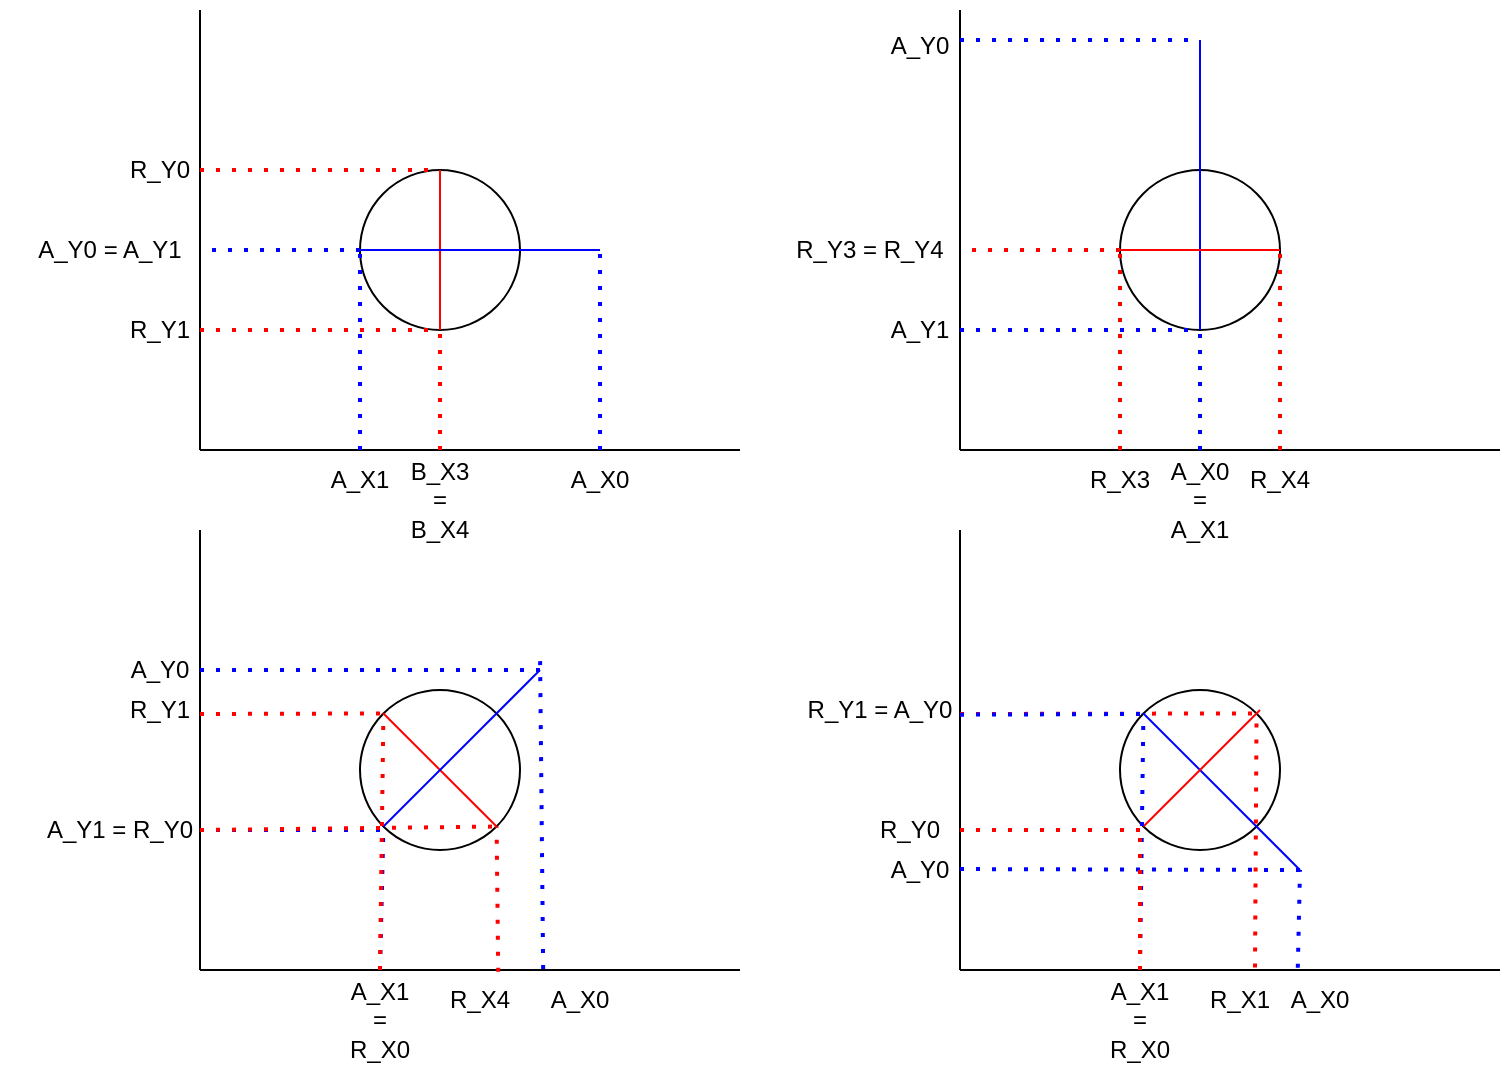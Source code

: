 <mxfile version="20.4.0" type="device"><diagram id="RraodaLnkZd1OcCMdTml" name="Page-1"><mxGraphModel dx="475" dy="276" grid="1" gridSize="10" guides="1" tooltips="1" connect="1" arrows="1" fold="1" page="1" pageScale="1" pageWidth="850" pageHeight="1100" math="0" shadow="0"><root><mxCell id="0"/><mxCell id="1" parent="0"/><mxCell id="yKA4MWNcFdr6iLDtsHZ2-1" value="" style="ellipse;whiteSpace=wrap;html=1;aspect=fixed;" vertex="1" parent="1"><mxGeometry x="210" y="140" width="80" height="80" as="geometry"/></mxCell><mxCell id="yKA4MWNcFdr6iLDtsHZ2-2" value="" style="endArrow=none;html=1;rounded=0;entryX=0.5;entryY=0;entryDx=0;entryDy=0;exitX=0.5;exitY=1;exitDx=0;exitDy=0;strokeColor=#FF0000;" edge="1" parent="1" source="yKA4MWNcFdr6iLDtsHZ2-1" target="yKA4MWNcFdr6iLDtsHZ2-1"><mxGeometry width="50" height="50" relative="1" as="geometry"><mxPoint x="220" y="220" as="sourcePoint"/><mxPoint x="270" y="170" as="targetPoint"/></mxGeometry></mxCell><mxCell id="yKA4MWNcFdr6iLDtsHZ2-3" value="" style="endArrow=none;html=1;rounded=0;strokeColor=#0000FF;exitX=0;exitY=0.5;exitDx=0;exitDy=0;" edge="1" parent="1" source="yKA4MWNcFdr6iLDtsHZ2-1"><mxGeometry width="50" height="50" relative="1" as="geometry"><mxPoint x="340" y="250" as="sourcePoint"/><mxPoint x="330" y="180" as="targetPoint"/></mxGeometry></mxCell><mxCell id="yKA4MWNcFdr6iLDtsHZ2-4" value="" style="endArrow=none;html=1;rounded=0;strokeColor=#000000;" edge="1" parent="1"><mxGeometry width="50" height="50" relative="1" as="geometry"><mxPoint x="130" y="280" as="sourcePoint"/><mxPoint x="400" y="280" as="targetPoint"/></mxGeometry></mxCell><mxCell id="yKA4MWNcFdr6iLDtsHZ2-5" value="" style="endArrow=none;html=1;rounded=0;strokeColor=#000000;" edge="1" parent="1"><mxGeometry width="50" height="50" relative="1" as="geometry"><mxPoint x="130" y="280" as="sourcePoint"/><mxPoint x="130" y="60" as="targetPoint"/></mxGeometry></mxCell><mxCell id="yKA4MWNcFdr6iLDtsHZ2-6" value="" style="endArrow=none;dashed=1;html=1;dashPattern=1 3;strokeWidth=2;rounded=0;strokeColor=#0000FF;" edge="1" parent="1"><mxGeometry width="50" height="50" relative="1" as="geometry"><mxPoint x="330" y="280" as="sourcePoint"/><mxPoint x="330" y="180" as="targetPoint"/></mxGeometry></mxCell><mxCell id="yKA4MWNcFdr6iLDtsHZ2-7" value="" style="endArrow=none;dashed=1;html=1;dashPattern=1 3;strokeWidth=2;rounded=0;strokeColor=#0000FF;" edge="1" parent="1"><mxGeometry width="50" height="50" relative="1" as="geometry"><mxPoint x="210" y="280" as="sourcePoint"/><mxPoint x="210" y="180" as="targetPoint"/></mxGeometry></mxCell><mxCell id="yKA4MWNcFdr6iLDtsHZ2-8" value="" style="endArrow=none;dashed=1;html=1;dashPattern=1 3;strokeWidth=2;rounded=0;strokeColor=#0000FF;" edge="1" parent="1"><mxGeometry width="50" height="50" relative="1" as="geometry"><mxPoint x="210" y="180" as="sourcePoint"/><mxPoint x="130" y="180" as="targetPoint"/></mxGeometry></mxCell><mxCell id="yKA4MWNcFdr6iLDtsHZ2-9" value="" style="endArrow=none;dashed=1;html=1;dashPattern=1 3;strokeWidth=2;rounded=0;strokeColor=#FF0000;entryX=0.5;entryY=1;entryDx=0;entryDy=0;" edge="1" parent="1" target="yKA4MWNcFdr6iLDtsHZ2-1"><mxGeometry width="50" height="50" relative="1" as="geometry"><mxPoint x="250" y="280" as="sourcePoint"/><mxPoint x="290" y="230" as="targetPoint"/></mxGeometry></mxCell><mxCell id="yKA4MWNcFdr6iLDtsHZ2-10" value="" style="endArrow=none;dashed=1;html=1;dashPattern=1 3;strokeWidth=2;rounded=0;strokeColor=#FF0000;" edge="1" parent="1"><mxGeometry width="50" height="50" relative="1" as="geometry"><mxPoint x="130" y="220" as="sourcePoint"/><mxPoint x="250" y="220" as="targetPoint"/></mxGeometry></mxCell><mxCell id="yKA4MWNcFdr6iLDtsHZ2-11" value="" style="endArrow=none;dashed=1;html=1;dashPattern=1 3;strokeWidth=2;rounded=0;strokeColor=#FF0000;entryX=0.5;entryY=0;entryDx=0;entryDy=0;" edge="1" parent="1" target="yKA4MWNcFdr6iLDtsHZ2-1"><mxGeometry width="50" height="50" relative="1" as="geometry"><mxPoint x="130" y="140" as="sourcePoint"/><mxPoint x="220" y="120" as="targetPoint"/></mxGeometry></mxCell><mxCell id="yKA4MWNcFdr6iLDtsHZ2-12" value="A_X1" style="text;html=1;strokeColor=none;fillColor=none;align=center;verticalAlign=middle;whiteSpace=wrap;rounded=0;" vertex="1" parent="1"><mxGeometry x="180" y="280" width="60" height="30" as="geometry"/></mxCell><mxCell id="yKA4MWNcFdr6iLDtsHZ2-13" value="A_X0" style="text;html=1;strokeColor=none;fillColor=none;align=center;verticalAlign=middle;whiteSpace=wrap;rounded=0;" vertex="1" parent="1"><mxGeometry x="300" y="280" width="60" height="30" as="geometry"/></mxCell><mxCell id="yKA4MWNcFdr6iLDtsHZ2-14" value="B_X3&lt;br&gt;=&lt;br&gt;B_X4" style="text;html=1;strokeColor=none;fillColor=none;align=center;verticalAlign=middle;whiteSpace=wrap;rounded=0;" vertex="1" parent="1"><mxGeometry x="220" y="290" width="60" height="30" as="geometry"/></mxCell><mxCell id="yKA4MWNcFdr6iLDtsHZ2-15" value="A_Y0 = A_Y1" style="text;html=1;strokeColor=none;fillColor=none;align=center;verticalAlign=middle;whiteSpace=wrap;rounded=0;" vertex="1" parent="1"><mxGeometry x="30" y="165" width="110" height="30" as="geometry"/></mxCell><mxCell id="yKA4MWNcFdr6iLDtsHZ2-16" value="R_Y0" style="text;html=1;strokeColor=none;fillColor=none;align=center;verticalAlign=middle;whiteSpace=wrap;rounded=0;" vertex="1" parent="1"><mxGeometry x="80" y="120" width="60" height="40" as="geometry"/></mxCell><mxCell id="yKA4MWNcFdr6iLDtsHZ2-17" value="R_Y1" style="text;html=1;strokeColor=none;fillColor=none;align=center;verticalAlign=middle;whiteSpace=wrap;rounded=0;" vertex="1" parent="1"><mxGeometry x="80" y="200" width="60" height="40" as="geometry"/></mxCell><mxCell id="yKA4MWNcFdr6iLDtsHZ2-35" value="" style="ellipse;whiteSpace=wrap;html=1;aspect=fixed;" vertex="1" parent="1"><mxGeometry x="590" y="140" width="80" height="80" as="geometry"/></mxCell><mxCell id="yKA4MWNcFdr6iLDtsHZ2-36" value="" style="endArrow=none;html=1;rounded=0;exitX=0.5;exitY=1;exitDx=0;exitDy=0;strokeColor=#0000FF;" edge="1" parent="1" source="yKA4MWNcFdr6iLDtsHZ2-35"><mxGeometry width="50" height="50" relative="1" as="geometry"><mxPoint x="600" y="220" as="sourcePoint"/><mxPoint x="630" y="75" as="targetPoint"/></mxGeometry></mxCell><mxCell id="yKA4MWNcFdr6iLDtsHZ2-37" value="" style="endArrow=none;html=1;rounded=0;strokeColor=#FF0000;exitX=0;exitY=0.5;exitDx=0;exitDy=0;" edge="1" parent="1" source="yKA4MWNcFdr6iLDtsHZ2-35"><mxGeometry width="50" height="50" relative="1" as="geometry"><mxPoint x="720" y="250" as="sourcePoint"/><mxPoint x="670" y="180" as="targetPoint"/></mxGeometry></mxCell><mxCell id="yKA4MWNcFdr6iLDtsHZ2-38" value="" style="endArrow=none;html=1;rounded=0;strokeColor=#000000;" edge="1" parent="1"><mxGeometry width="50" height="50" relative="1" as="geometry"><mxPoint x="510" y="280" as="sourcePoint"/><mxPoint x="780" y="280" as="targetPoint"/></mxGeometry></mxCell><mxCell id="yKA4MWNcFdr6iLDtsHZ2-39" value="" style="endArrow=none;html=1;rounded=0;strokeColor=#000000;" edge="1" parent="1"><mxGeometry width="50" height="50" relative="1" as="geometry"><mxPoint x="510" y="280" as="sourcePoint"/><mxPoint x="510" y="60" as="targetPoint"/></mxGeometry></mxCell><mxCell id="yKA4MWNcFdr6iLDtsHZ2-40" value="" style="endArrow=none;dashed=1;html=1;dashPattern=1 3;strokeWidth=2;rounded=0;strokeColor=#FF0000;" edge="1" parent="1"><mxGeometry width="50" height="50" relative="1" as="geometry"><mxPoint x="670" y="280" as="sourcePoint"/><mxPoint x="670" y="180" as="targetPoint"/></mxGeometry></mxCell><mxCell id="yKA4MWNcFdr6iLDtsHZ2-41" value="" style="endArrow=none;dashed=1;html=1;dashPattern=1 3;strokeWidth=2;rounded=0;strokeColor=#FF0000;" edge="1" parent="1"><mxGeometry width="50" height="50" relative="1" as="geometry"><mxPoint x="590" y="280" as="sourcePoint"/><mxPoint x="590" y="180" as="targetPoint"/></mxGeometry></mxCell><mxCell id="yKA4MWNcFdr6iLDtsHZ2-42" value="" style="endArrow=none;dashed=1;html=1;dashPattern=1 3;strokeWidth=2;rounded=0;strokeColor=#FF0000;" edge="1" parent="1"><mxGeometry width="50" height="50" relative="1" as="geometry"><mxPoint x="590" y="180" as="sourcePoint"/><mxPoint x="510" y="180" as="targetPoint"/></mxGeometry></mxCell><mxCell id="yKA4MWNcFdr6iLDtsHZ2-43" value="" style="endArrow=none;dashed=1;html=1;dashPattern=1 3;strokeWidth=2;rounded=0;strokeColor=#0000FF;entryX=0.5;entryY=1;entryDx=0;entryDy=0;" edge="1" parent="1" target="yKA4MWNcFdr6iLDtsHZ2-35"><mxGeometry width="50" height="50" relative="1" as="geometry"><mxPoint x="630" y="280" as="sourcePoint"/><mxPoint x="670" y="230" as="targetPoint"/></mxGeometry></mxCell><mxCell id="yKA4MWNcFdr6iLDtsHZ2-44" value="" style="endArrow=none;dashed=1;html=1;dashPattern=1 3;strokeWidth=2;rounded=0;strokeColor=#0000FF;" edge="1" parent="1"><mxGeometry width="50" height="50" relative="1" as="geometry"><mxPoint x="510" y="220" as="sourcePoint"/><mxPoint x="630" y="220" as="targetPoint"/></mxGeometry></mxCell><mxCell id="yKA4MWNcFdr6iLDtsHZ2-45" value="" style="endArrow=none;dashed=1;html=1;dashPattern=1 3;strokeWidth=2;rounded=0;strokeColor=#0000FF;entryX=0.5;entryY=0;entryDx=0;entryDy=0;" edge="1" parent="1"><mxGeometry width="50" height="50" relative="1" as="geometry"><mxPoint x="510" y="75" as="sourcePoint"/><mxPoint x="630" y="75" as="targetPoint"/></mxGeometry></mxCell><mxCell id="yKA4MWNcFdr6iLDtsHZ2-46" value="R_X3" style="text;html=1;strokeColor=none;fillColor=none;align=center;verticalAlign=middle;whiteSpace=wrap;rounded=0;" vertex="1" parent="1"><mxGeometry x="560" y="280" width="60" height="30" as="geometry"/></mxCell><mxCell id="yKA4MWNcFdr6iLDtsHZ2-47" value="R_X4" style="text;html=1;strokeColor=none;fillColor=none;align=center;verticalAlign=middle;whiteSpace=wrap;rounded=0;" vertex="1" parent="1"><mxGeometry x="640" y="280" width="60" height="30" as="geometry"/></mxCell><mxCell id="yKA4MWNcFdr6iLDtsHZ2-48" value="A_X0 &lt;br&gt;= &lt;br&gt;A_X1" style="text;html=1;strokeColor=none;fillColor=none;align=center;verticalAlign=middle;whiteSpace=wrap;rounded=0;" vertex="1" parent="1"><mxGeometry x="600" y="290" width="60" height="30" as="geometry"/></mxCell><mxCell id="yKA4MWNcFdr6iLDtsHZ2-49" value="R_Y3 = R_Y4" style="text;html=1;strokeColor=none;fillColor=none;align=center;verticalAlign=middle;whiteSpace=wrap;rounded=0;" vertex="1" parent="1"><mxGeometry x="410" y="165" width="110" height="30" as="geometry"/></mxCell><mxCell id="yKA4MWNcFdr6iLDtsHZ2-50" value="A_Y0" style="text;html=1;strokeColor=none;fillColor=none;align=center;verticalAlign=middle;whiteSpace=wrap;rounded=0;" vertex="1" parent="1"><mxGeometry x="460" y="55" width="60" height="45" as="geometry"/></mxCell><mxCell id="yKA4MWNcFdr6iLDtsHZ2-51" value="A_Y1" style="text;html=1;strokeColor=none;fillColor=none;align=center;verticalAlign=middle;whiteSpace=wrap;rounded=0;" vertex="1" parent="1"><mxGeometry x="460" y="200" width="60" height="40" as="geometry"/></mxCell><mxCell id="yKA4MWNcFdr6iLDtsHZ2-54" value="" style="ellipse;whiteSpace=wrap;html=1;aspect=fixed;" vertex="1" parent="1"><mxGeometry x="210" y="400" width="80" height="80" as="geometry"/></mxCell><mxCell id="yKA4MWNcFdr6iLDtsHZ2-55" value="" style="endArrow=none;html=1;rounded=0;entryX=0;entryY=0;entryDx=0;entryDy=0;exitX=1;exitY=1;exitDx=0;exitDy=0;strokeColor=#FF0000;" edge="1" parent="1" source="yKA4MWNcFdr6iLDtsHZ2-54" target="yKA4MWNcFdr6iLDtsHZ2-54"><mxGeometry width="50" height="50" relative="1" as="geometry"><mxPoint x="220" y="480" as="sourcePoint"/><mxPoint x="270" y="430" as="targetPoint"/></mxGeometry></mxCell><mxCell id="yKA4MWNcFdr6iLDtsHZ2-56" value="" style="endArrow=none;html=1;rounded=0;strokeColor=#0000FF;exitX=0;exitY=1;exitDx=0;exitDy=0;" edge="1" parent="1" source="yKA4MWNcFdr6iLDtsHZ2-54"><mxGeometry width="50" height="50" relative="1" as="geometry"><mxPoint x="340" y="510" as="sourcePoint"/><mxPoint x="300" y="390" as="targetPoint"/></mxGeometry></mxCell><mxCell id="yKA4MWNcFdr6iLDtsHZ2-57" value="" style="endArrow=none;html=1;rounded=0;strokeColor=#000000;" edge="1" parent="1"><mxGeometry width="50" height="50" relative="1" as="geometry"><mxPoint x="130" y="540" as="sourcePoint"/><mxPoint x="400" y="540" as="targetPoint"/></mxGeometry></mxCell><mxCell id="yKA4MWNcFdr6iLDtsHZ2-58" value="" style="endArrow=none;html=1;rounded=0;strokeColor=#000000;" edge="1" parent="1"><mxGeometry width="50" height="50" relative="1" as="geometry"><mxPoint x="130" y="540" as="sourcePoint"/><mxPoint x="130" y="320" as="targetPoint"/></mxGeometry></mxCell><mxCell id="yKA4MWNcFdr6iLDtsHZ2-59" value="" style="endArrow=none;dashed=1;html=1;dashPattern=1 3;strokeWidth=2;rounded=0;strokeColor=#0000FF;exitX=0.193;exitY=-0.015;exitDx=0;exitDy=0;exitPerimeter=0;" edge="1" parent="1" source="yKA4MWNcFdr6iLDtsHZ2-66"><mxGeometry width="50" height="50" relative="1" as="geometry"><mxPoint x="330" y="540" as="sourcePoint"/><mxPoint x="300" y="380" as="targetPoint"/></mxGeometry></mxCell><mxCell id="yKA4MWNcFdr6iLDtsHZ2-60" value="" style="endArrow=none;dashed=1;html=1;dashPattern=1 3;strokeWidth=2;rounded=0;strokeColor=#0000FF;entryX=0;entryY=1;entryDx=0;entryDy=0;exitX=0.5;exitY=0;exitDx=0;exitDy=0;" edge="1" parent="1" source="yKA4MWNcFdr6iLDtsHZ2-65" target="yKA4MWNcFdr6iLDtsHZ2-54"><mxGeometry width="50" height="50" relative="1" as="geometry"><mxPoint x="210" y="540" as="sourcePoint"/><mxPoint x="210" y="440" as="targetPoint"/></mxGeometry></mxCell><mxCell id="yKA4MWNcFdr6iLDtsHZ2-61" value="" style="endArrow=none;dashed=1;html=1;dashPattern=1 3;strokeWidth=2;rounded=0;strokeColor=#0000FF;" edge="1" parent="1"><mxGeometry width="50" height="50" relative="1" as="geometry"><mxPoint x="220" y="470" as="sourcePoint"/><mxPoint x="130" y="470" as="targetPoint"/></mxGeometry></mxCell><mxCell id="yKA4MWNcFdr6iLDtsHZ2-62" value="" style="endArrow=none;dashed=1;html=1;dashPattern=1 3;strokeWidth=2;rounded=0;strokeColor=#FF0000;entryX=1;entryY=1;entryDx=0;entryDy=0;exitX=0.652;exitY=0.03;exitDx=0;exitDy=0;exitPerimeter=0;" edge="1" parent="1" target="yKA4MWNcFdr6iLDtsHZ2-54" source="yKA4MWNcFdr6iLDtsHZ2-70"><mxGeometry width="50" height="50" relative="1" as="geometry"><mxPoint x="250" y="540" as="sourcePoint"/><mxPoint x="290" y="490" as="targetPoint"/></mxGeometry></mxCell><mxCell id="yKA4MWNcFdr6iLDtsHZ2-63" value="" style="endArrow=none;dashed=1;html=1;dashPattern=1 3;strokeWidth=2;rounded=0;strokeColor=#FF0000;entryX=1;entryY=1;entryDx=0;entryDy=0;" edge="1" parent="1" target="yKA4MWNcFdr6iLDtsHZ2-54"><mxGeometry width="50" height="50" relative="1" as="geometry"><mxPoint x="130" y="470" as="sourcePoint"/><mxPoint x="250" y="480" as="targetPoint"/></mxGeometry></mxCell><mxCell id="yKA4MWNcFdr6iLDtsHZ2-64" value="" style="endArrow=none;dashed=1;html=1;dashPattern=1 3;strokeWidth=2;rounded=0;strokeColor=#FF0000;entryX=0;entryY=0;entryDx=0;entryDy=0;" edge="1" parent="1" target="yKA4MWNcFdr6iLDtsHZ2-54"><mxGeometry width="50" height="50" relative="1" as="geometry"><mxPoint x="130" y="412" as="sourcePoint"/><mxPoint x="220" y="380" as="targetPoint"/></mxGeometry></mxCell><mxCell id="yKA4MWNcFdr6iLDtsHZ2-65" value="A_X1 &lt;br&gt;= &lt;br&gt;R_X0" style="text;html=1;strokeColor=none;fillColor=none;align=center;verticalAlign=middle;whiteSpace=wrap;rounded=0;" vertex="1" parent="1"><mxGeometry x="190" y="540" width="60" height="50" as="geometry"/></mxCell><mxCell id="yKA4MWNcFdr6iLDtsHZ2-66" value="A_X0" style="text;html=1;strokeColor=none;fillColor=none;align=center;verticalAlign=middle;whiteSpace=wrap;rounded=0;" vertex="1" parent="1"><mxGeometry x="290" y="540" width="60" height="30" as="geometry"/></mxCell><mxCell id="yKA4MWNcFdr6iLDtsHZ2-68" value="" style="endArrow=none;dashed=1;html=1;dashPattern=1 3;strokeWidth=2;rounded=0;strokeColor=#FF0000;entryX=0;entryY=0;entryDx=0;entryDy=0;exitX=0.5;exitY=0;exitDx=0;exitDy=0;" edge="1" parent="1" source="yKA4MWNcFdr6iLDtsHZ2-65" target="yKA4MWNcFdr6iLDtsHZ2-54"><mxGeometry width="50" height="50" relative="1" as="geometry"><mxPoint x="289.78" y="550.09" as="sourcePoint"/><mxPoint x="288.284" y="478.284" as="targetPoint"/></mxGeometry></mxCell><mxCell id="yKA4MWNcFdr6iLDtsHZ2-69" value="" style="endArrow=none;dashed=1;html=1;dashPattern=1 3;strokeWidth=2;rounded=0;strokeColor=#0000FF;" edge="1" parent="1"><mxGeometry width="50" height="50" relative="1" as="geometry"><mxPoint x="300" y="390" as="sourcePoint"/><mxPoint x="130" y="390" as="targetPoint"/></mxGeometry></mxCell><mxCell id="yKA4MWNcFdr6iLDtsHZ2-70" value="R_X4" style="text;html=1;strokeColor=none;fillColor=none;align=center;verticalAlign=middle;whiteSpace=wrap;rounded=0;" vertex="1" parent="1"><mxGeometry x="240" y="540" width="60" height="30" as="geometry"/></mxCell><mxCell id="yKA4MWNcFdr6iLDtsHZ2-71" value="A_Y1 = R_Y0" style="text;html=1;strokeColor=none;fillColor=none;align=center;verticalAlign=middle;whiteSpace=wrap;rounded=0;" vertex="1" parent="1"><mxGeometry x="40" y="450" width="100" height="40" as="geometry"/></mxCell><mxCell id="yKA4MWNcFdr6iLDtsHZ2-72" value="R_Y1" style="text;html=1;strokeColor=none;fillColor=none;align=center;verticalAlign=middle;whiteSpace=wrap;rounded=0;" vertex="1" parent="1"><mxGeometry x="80" y="390" width="60" height="40" as="geometry"/></mxCell><mxCell id="yKA4MWNcFdr6iLDtsHZ2-73" value="A_Y0" style="text;html=1;strokeColor=none;fillColor=none;align=center;verticalAlign=middle;whiteSpace=wrap;rounded=0;" vertex="1" parent="1"><mxGeometry x="80" y="370" width="60" height="40" as="geometry"/></mxCell><mxCell id="yKA4MWNcFdr6iLDtsHZ2-74" value="" style="ellipse;whiteSpace=wrap;html=1;aspect=fixed;" vertex="1" parent="1"><mxGeometry x="590" y="400" width="80" height="80" as="geometry"/></mxCell><mxCell id="yKA4MWNcFdr6iLDtsHZ2-75" value="" style="endArrow=none;html=1;rounded=0;entryX=0;entryY=0;entryDx=0;entryDy=0;strokeColor=#0000FF;" edge="1" parent="1" target="yKA4MWNcFdr6iLDtsHZ2-74"><mxGeometry width="50" height="50" relative="1" as="geometry"><mxPoint x="680" y="490" as="sourcePoint"/><mxPoint x="650" y="430" as="targetPoint"/></mxGeometry></mxCell><mxCell id="yKA4MWNcFdr6iLDtsHZ2-76" value="" style="endArrow=none;html=1;rounded=0;strokeColor=#FF0000;exitX=0;exitY=1;exitDx=0;exitDy=0;" edge="1" parent="1" source="yKA4MWNcFdr6iLDtsHZ2-74"><mxGeometry width="50" height="50" relative="1" as="geometry"><mxPoint x="720" y="510" as="sourcePoint"/><mxPoint x="660" y="410" as="targetPoint"/></mxGeometry></mxCell><mxCell id="yKA4MWNcFdr6iLDtsHZ2-77" value="" style="endArrow=none;html=1;rounded=0;strokeColor=#000000;" edge="1" parent="1"><mxGeometry width="50" height="50" relative="1" as="geometry"><mxPoint x="510" y="540" as="sourcePoint"/><mxPoint x="780" y="540" as="targetPoint"/></mxGeometry></mxCell><mxCell id="yKA4MWNcFdr6iLDtsHZ2-78" value="" style="endArrow=none;html=1;rounded=0;strokeColor=#000000;" edge="1" parent="1"><mxGeometry width="50" height="50" relative="1" as="geometry"><mxPoint x="510" y="540" as="sourcePoint"/><mxPoint x="510" y="320" as="targetPoint"/></mxGeometry></mxCell><mxCell id="yKA4MWNcFdr6iLDtsHZ2-79" value="" style="endArrow=none;dashed=1;html=1;dashPattern=1 3;strokeWidth=2;rounded=0;strokeColor=#0000FF;exitX=0.315;exitY=-0.037;exitDx=0;exitDy=0;exitPerimeter=0;" edge="1" parent="1" source="yKA4MWNcFdr6iLDtsHZ2-86"><mxGeometry width="50" height="50" relative="1" as="geometry"><mxPoint x="710" y="540" as="sourcePoint"/><mxPoint x="680" y="490" as="targetPoint"/></mxGeometry></mxCell><mxCell id="yKA4MWNcFdr6iLDtsHZ2-80" value="" style="endArrow=none;dashed=1;html=1;dashPattern=1 3;strokeWidth=2;rounded=0;strokeColor=#0000FF;entryX=0;entryY=0;entryDx=0;entryDy=0;exitX=0.5;exitY=0;exitDx=0;exitDy=0;" edge="1" parent="1" source="yKA4MWNcFdr6iLDtsHZ2-85" target="yKA4MWNcFdr6iLDtsHZ2-74"><mxGeometry width="50" height="50" relative="1" as="geometry"><mxPoint x="590" y="540" as="sourcePoint"/><mxPoint x="590" y="440" as="targetPoint"/></mxGeometry></mxCell><mxCell id="yKA4MWNcFdr6iLDtsHZ2-81" value="" style="endArrow=none;dashed=1;html=1;dashPattern=1 3;strokeWidth=2;rounded=0;strokeColor=#0000FF;entryX=0.924;entryY=0.988;entryDx=0;entryDy=0;entryPerimeter=0;" edge="1" parent="1" target="yKA4MWNcFdr6iLDtsHZ2-90"><mxGeometry width="50" height="50" relative="1" as="geometry"><mxPoint x="680" y="490" as="sourcePoint"/><mxPoint x="510" y="470" as="targetPoint"/></mxGeometry></mxCell><mxCell id="yKA4MWNcFdr6iLDtsHZ2-82" value="" style="endArrow=none;dashed=1;html=1;dashPattern=1 3;strokeWidth=2;rounded=0;strokeColor=#FF0000;entryX=1;entryY=0;entryDx=0;entryDy=0;exitX=0.625;exitY=-0.04;exitDx=0;exitDy=0;exitPerimeter=0;" edge="1" parent="1" source="yKA4MWNcFdr6iLDtsHZ2-89" target="yKA4MWNcFdr6iLDtsHZ2-74"><mxGeometry width="50" height="50" relative="1" as="geometry"><mxPoint x="630" y="540" as="sourcePoint"/><mxPoint x="670" y="490" as="targetPoint"/></mxGeometry></mxCell><mxCell id="yKA4MWNcFdr6iLDtsHZ2-83" value="" style="endArrow=none;dashed=1;html=1;dashPattern=1 3;strokeWidth=2;rounded=0;strokeColor=#FF0000;" edge="1" parent="1"><mxGeometry width="50" height="50" relative="1" as="geometry"><mxPoint x="510" y="470" as="sourcePoint"/><mxPoint x="600" y="470" as="targetPoint"/></mxGeometry></mxCell><mxCell id="yKA4MWNcFdr6iLDtsHZ2-84" value="" style="endArrow=none;dashed=1;html=1;dashPattern=1 3;strokeWidth=2;rounded=0;strokeColor=#FF0000;entryX=1;entryY=0;entryDx=0;entryDy=0;" edge="1" parent="1" target="yKA4MWNcFdr6iLDtsHZ2-74"><mxGeometry width="50" height="50" relative="1" as="geometry"><mxPoint x="510" y="412" as="sourcePoint"/><mxPoint x="600" y="380" as="targetPoint"/></mxGeometry></mxCell><mxCell id="yKA4MWNcFdr6iLDtsHZ2-85" value="A_X1&lt;br&gt;=&lt;br&gt;R_X0" style="text;html=1;strokeColor=none;fillColor=none;align=center;verticalAlign=middle;whiteSpace=wrap;rounded=0;" vertex="1" parent="1"><mxGeometry x="570" y="540" width="60" height="50" as="geometry"/></mxCell><mxCell id="yKA4MWNcFdr6iLDtsHZ2-86" value="A_X0" style="text;html=1;strokeColor=none;fillColor=none;align=center;verticalAlign=middle;whiteSpace=wrap;rounded=0;" vertex="1" parent="1"><mxGeometry x="660" y="540" width="60" height="30" as="geometry"/></mxCell><mxCell id="yKA4MWNcFdr6iLDtsHZ2-87" value="" style="endArrow=none;dashed=1;html=1;dashPattern=1 3;strokeWidth=2;rounded=0;strokeColor=#FF0000;exitX=0.5;exitY=0;exitDx=0;exitDy=0;" edge="1" parent="1" source="yKA4MWNcFdr6iLDtsHZ2-85"><mxGeometry width="50" height="50" relative="1" as="geometry"><mxPoint x="669.78" y="550.09" as="sourcePoint"/><mxPoint x="600" y="470" as="targetPoint"/></mxGeometry></mxCell><mxCell id="yKA4MWNcFdr6iLDtsHZ2-88" value="" style="endArrow=none;dashed=1;html=1;dashPattern=1 3;strokeWidth=2;rounded=0;strokeColor=#0000FF;entryX=0.834;entryY=1.078;entryDx=0;entryDy=0;entryPerimeter=0;" edge="1" parent="1"><mxGeometry width="50" height="50" relative="1" as="geometry"><mxPoint x="600" y="412" as="sourcePoint"/><mxPoint x="510.04" y="412.34" as="targetPoint"/></mxGeometry></mxCell><mxCell id="yKA4MWNcFdr6iLDtsHZ2-89" value="R_X1" style="text;html=1;strokeColor=none;fillColor=none;align=center;verticalAlign=middle;whiteSpace=wrap;rounded=0;" vertex="1" parent="1"><mxGeometry x="620" y="540" width="60" height="30" as="geometry"/></mxCell><mxCell id="yKA4MWNcFdr6iLDtsHZ2-90" value="R_Y0" style="text;html=1;strokeColor=none;fillColor=none;align=center;verticalAlign=middle;whiteSpace=wrap;rounded=0;" vertex="1" parent="1"><mxGeometry x="460" y="450" width="50" height="40" as="geometry"/></mxCell><mxCell id="yKA4MWNcFdr6iLDtsHZ2-91" value="R_Y1 = A_Y0" style="text;html=1;strokeColor=none;fillColor=none;align=center;verticalAlign=middle;whiteSpace=wrap;rounded=0;" vertex="1" parent="1"><mxGeometry x="420" y="390" width="100" height="40" as="geometry"/></mxCell><mxCell id="yKA4MWNcFdr6iLDtsHZ2-94" value="A_Y0" style="text;html=1;strokeColor=none;fillColor=none;align=center;verticalAlign=middle;whiteSpace=wrap;rounded=0;" vertex="1" parent="1"><mxGeometry x="460" y="470" width="60" height="40" as="geometry"/></mxCell></root></mxGraphModel></diagram></mxfile>